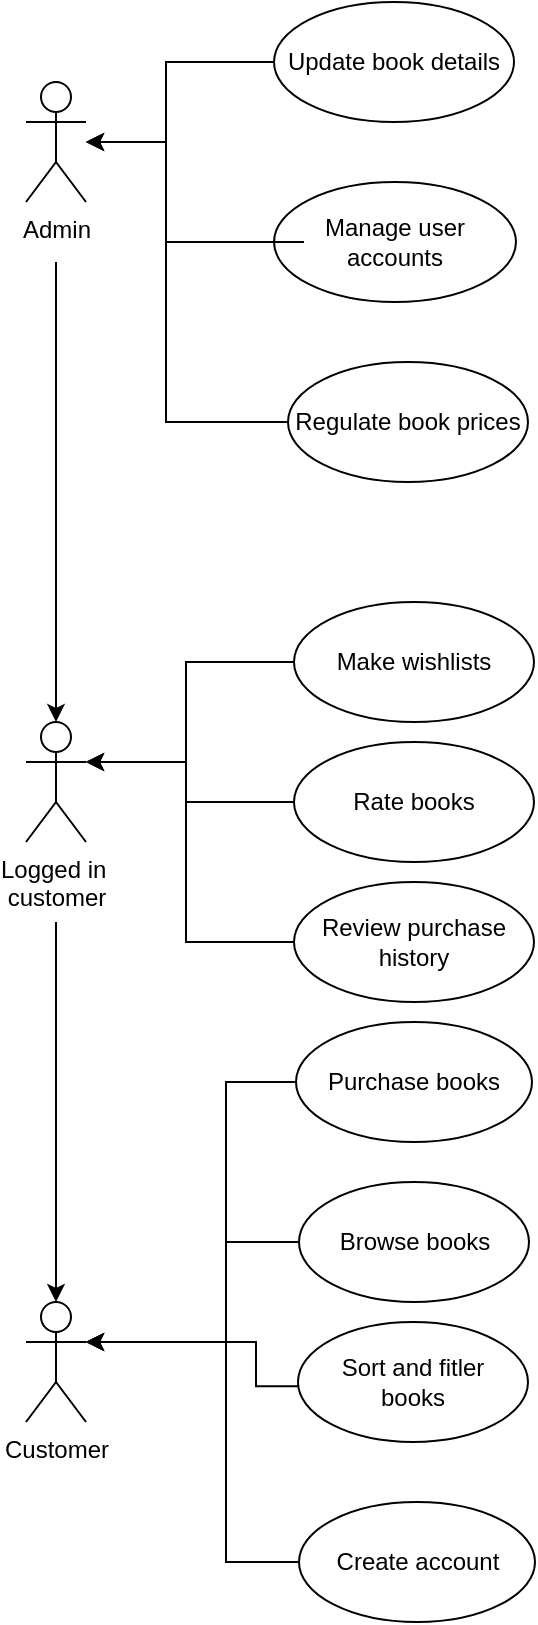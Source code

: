 <mxfile version="24.7.17">
  <diagram name="Stránka-1" id="-2jwoPnZxHmqPVrUrSs0">
    <mxGraphModel dx="1481" dy="784" grid="1" gridSize="10" guides="1" tooltips="1" connect="1" arrows="1" fold="1" page="1" pageScale="1" pageWidth="827" pageHeight="1169" math="0" shadow="0">
      <root>
        <mxCell id="0" />
        <mxCell id="1" parent="0" />
        <mxCell id="dpCKKXz4aF1qlXy8D-mq-1" value="Admin" style="shape=umlActor;verticalLabelPosition=bottom;verticalAlign=top;html=1;outlineConnect=0;" parent="1" vertex="1">
          <mxGeometry x="230" y="60" width="30" height="60" as="geometry" />
        </mxCell>
        <mxCell id="dpCKKXz4aF1qlXy8D-mq-2" value="Logged in&amp;nbsp;&lt;div&gt;customer&lt;/div&gt;" style="shape=umlActor;verticalLabelPosition=bottom;verticalAlign=top;html=1;outlineConnect=0;" parent="1" vertex="1">
          <mxGeometry x="230" y="380" width="30" height="60" as="geometry" />
        </mxCell>
        <mxCell id="dpCKKXz4aF1qlXy8D-mq-3" value="Customer" style="shape=umlActor;verticalLabelPosition=bottom;verticalAlign=top;html=1;outlineConnect=0;" parent="1" vertex="1">
          <mxGeometry x="230" y="670" width="30" height="60" as="geometry" />
        </mxCell>
        <mxCell id="dpCKKXz4aF1qlXy8D-mq-5" value="Browse books" style="ellipse;whiteSpace=wrap;html=1;" parent="1" vertex="1">
          <mxGeometry x="366.5" y="610" width="115" height="60" as="geometry" />
        </mxCell>
        <mxCell id="dpCKKXz4aF1qlXy8D-mq-22" style="edgeStyle=orthogonalEdgeStyle;rounded=0;orthogonalLoop=1;jettySize=auto;html=1;entryX=1;entryY=0.333;entryDx=0;entryDy=0;entryPerimeter=0;" parent="1" source="dpCKKXz4aF1qlXy8D-mq-6" target="dpCKKXz4aF1qlXy8D-mq-3" edge="1">
          <mxGeometry relative="1" as="geometry">
            <Array as="points">
              <mxPoint x="330" y="560" />
              <mxPoint x="330" y="690" />
            </Array>
          </mxGeometry>
        </mxCell>
        <mxCell id="dpCKKXz4aF1qlXy8D-mq-6" value="Purchase books" style="ellipse;whiteSpace=wrap;html=1;strokeColor=default;align=center;verticalAlign=middle;fontFamily=Helvetica;fontSize=12;fontColor=default;fillColor=default;" parent="1" vertex="1">
          <mxGeometry x="365" y="530" width="118" height="60" as="geometry" />
        </mxCell>
        <mxCell id="dpCKKXz4aF1qlXy8D-mq-24" style="edgeStyle=orthogonalEdgeStyle;rounded=0;orthogonalLoop=1;jettySize=auto;html=1;entryX=0.5;entryY=0.5;entryDx=0;entryDy=0;entryPerimeter=0;exitX=0.004;exitY=0.535;exitDx=0;exitDy=0;exitPerimeter=0;" parent="1" source="dpCKKXz4aF1qlXy8D-mq-7" edge="1">
          <mxGeometry relative="1" as="geometry">
            <mxPoint x="381" y="700" as="sourcePoint" />
            <mxPoint x="260" y="690" as="targetPoint" />
            <Array as="points">
              <mxPoint x="345" y="712" />
              <mxPoint x="345" y="690" />
            </Array>
          </mxGeometry>
        </mxCell>
        <mxCell id="dpCKKXz4aF1qlXy8D-mq-7" value="Sort and fitler&lt;div&gt;books&lt;/div&gt;" style="ellipse;whiteSpace=wrap;html=1;" parent="1" vertex="1">
          <mxGeometry x="366" y="680" width="115" height="60" as="geometry" />
        </mxCell>
        <mxCell id="ExAoTmcCdbNUSCYIkKqm-4" style="edgeStyle=orthogonalEdgeStyle;rounded=0;orthogonalLoop=1;jettySize=auto;html=1;fontFamily=Helvetica;fontSize=12;fontColor=default;" edge="1" parent="1" source="dpCKKXz4aF1qlXy8D-mq-9" target="dpCKKXz4aF1qlXy8D-mq-3">
          <mxGeometry relative="1" as="geometry">
            <Array as="points">
              <mxPoint x="330" y="800" />
              <mxPoint x="330" y="690" />
            </Array>
          </mxGeometry>
        </mxCell>
        <mxCell id="dpCKKXz4aF1qlXy8D-mq-9" value="Create account" style="ellipse;whiteSpace=wrap;html=1;" parent="1" vertex="1">
          <mxGeometry x="366.5" y="770" width="118" height="60" as="geometry" />
        </mxCell>
        <mxCell id="dpCKKXz4aF1qlXy8D-mq-10" value="Review purchase history" style="ellipse;whiteSpace=wrap;html=1;strokeColor=default;align=center;verticalAlign=middle;fontFamily=Helvetica;fontSize=12;fontColor=default;fillColor=default;" parent="1" vertex="1">
          <mxGeometry x="364" y="460" width="120" height="60" as="geometry" />
        </mxCell>
        <mxCell id="dpCKKXz4aF1qlXy8D-mq-20" style="edgeStyle=orthogonalEdgeStyle;rounded=0;orthogonalLoop=1;jettySize=auto;html=1;" parent="1" source="dpCKKXz4aF1qlXy8D-mq-11" edge="1">
          <mxGeometry relative="1" as="geometry">
            <mxPoint x="260" y="400" as="targetPoint" />
            <Array as="points">
              <mxPoint x="310" y="420" />
              <mxPoint x="310" y="400" />
            </Array>
          </mxGeometry>
        </mxCell>
        <mxCell id="dpCKKXz4aF1qlXy8D-mq-11" value="Rate books" style="ellipse;whiteSpace=wrap;html=1;" parent="1" vertex="1">
          <mxGeometry x="364" y="390" width="120" height="60" as="geometry" />
        </mxCell>
        <mxCell id="dpCKKXz4aF1qlXy8D-mq-19" style="edgeStyle=orthogonalEdgeStyle;rounded=0;orthogonalLoop=1;jettySize=auto;html=1;" parent="1" source="dpCKKXz4aF1qlXy8D-mq-12" edge="1">
          <mxGeometry relative="1" as="geometry">
            <mxPoint x="260" y="400" as="targetPoint" />
            <Array as="points">
              <mxPoint x="310" y="350" />
              <mxPoint x="310" y="400" />
            </Array>
          </mxGeometry>
        </mxCell>
        <mxCell id="dpCKKXz4aF1qlXy8D-mq-12" value="Make wishlists" style="ellipse;whiteSpace=wrap;html=1;" parent="1" vertex="1">
          <mxGeometry x="364" y="320" width="120" height="60" as="geometry" />
        </mxCell>
        <mxCell id="dpCKKXz4aF1qlXy8D-mq-18" style="edgeStyle=orthogonalEdgeStyle;rounded=0;orthogonalLoop=1;jettySize=auto;html=1;" parent="1" source="dpCKKXz4aF1qlXy8D-mq-13" target="dpCKKXz4aF1qlXy8D-mq-1" edge="1">
          <mxGeometry relative="1" as="geometry">
            <Array as="points">
              <mxPoint x="300" y="50" />
              <mxPoint x="300" y="90" />
            </Array>
          </mxGeometry>
        </mxCell>
        <mxCell id="dpCKKXz4aF1qlXy8D-mq-13" value="Update book details" style="ellipse;whiteSpace=wrap;html=1;" parent="1" vertex="1">
          <mxGeometry x="354" y="20" width="120" height="60" as="geometry" />
        </mxCell>
        <mxCell id="dpCKKXz4aF1qlXy8D-mq-17" style="edgeStyle=orthogonalEdgeStyle;rounded=0;orthogonalLoop=1;jettySize=auto;html=1;exitX=0;exitY=0.5;exitDx=0;exitDy=0;" parent="1" source="dpCKKXz4aF1qlXy8D-mq-15" edge="1" target="dpCKKXz4aF1qlXy8D-mq-1">
          <mxGeometry relative="1" as="geometry">
            <mxPoint x="260" y="270" as="targetPoint" />
            <mxPoint x="360.0" y="280" as="sourcePoint" />
            <Array as="points">
              <mxPoint x="300" y="230" />
              <mxPoint x="300" y="90" />
            </Array>
          </mxGeometry>
        </mxCell>
        <mxCell id="dpCKKXz4aF1qlXy8D-mq-14" value="Manage user accounts" style="ellipse;whiteSpace=wrap;html=1;" parent="1" vertex="1">
          <mxGeometry x="354" y="110" width="121" height="60" as="geometry" />
        </mxCell>
        <mxCell id="dpCKKXz4aF1qlXy8D-mq-15" value="Regulate book prices" style="ellipse;whiteSpace=wrap;html=1;" parent="1" vertex="1">
          <mxGeometry x="361" y="200" width="120" height="60" as="geometry" />
        </mxCell>
        <mxCell id="dpCKKXz4aF1qlXy8D-mq-23" style="edgeStyle=orthogonalEdgeStyle;rounded=0;orthogonalLoop=1;jettySize=auto;html=1;exitX=0;exitY=0.5;exitDx=0;exitDy=0;" parent="1" source="dpCKKXz4aF1qlXy8D-mq-5" edge="1">
          <mxGeometry relative="1" as="geometry">
            <Array as="points">
              <mxPoint x="330" y="640" />
              <mxPoint x="330" y="690" />
            </Array>
            <mxPoint x="360" y="640" as="sourcePoint" />
            <mxPoint x="260" y="690" as="targetPoint" />
          </mxGeometry>
        </mxCell>
        <mxCell id="dpCKKXz4aF1qlXy8D-mq-26" value="" style="endArrow=classic;html=1;rounded=0;" parent="1" target="dpCKKXz4aF1qlXy8D-mq-2" edge="1">
          <mxGeometry width="50" height="50" relative="1" as="geometry">
            <mxPoint x="245" y="150" as="sourcePoint" />
            <mxPoint x="450" y="430" as="targetPoint" />
            <Array as="points">
              <mxPoint x="245" y="370" />
            </Array>
          </mxGeometry>
        </mxCell>
        <mxCell id="dpCKKXz4aF1qlXy8D-mq-27" value="" style="endArrow=classic;html=1;rounded=0;entryX=0.5;entryY=0;entryDx=0;entryDy=0;entryPerimeter=0;" parent="1" target="dpCKKXz4aF1qlXy8D-mq-3" edge="1">
          <mxGeometry width="50" height="50" relative="1" as="geometry">
            <mxPoint x="245" y="480" as="sourcePoint" />
            <mxPoint x="255" y="390" as="targetPoint" />
          </mxGeometry>
        </mxCell>
        <mxCell id="ExAoTmcCdbNUSCYIkKqm-5" style="edgeStyle=orthogonalEdgeStyle;rounded=0;orthogonalLoop=1;jettySize=auto;html=1;entryX=0.5;entryY=0.5;entryDx=0;entryDy=0;entryPerimeter=0;fontFamily=Helvetica;fontSize=12;fontColor=default;" edge="1" parent="1">
          <mxGeometry relative="1" as="geometry">
            <mxPoint x="369.0" y="140" as="sourcePoint" />
            <mxPoint x="260" y="90" as="targetPoint" />
            <Array as="points">
              <mxPoint x="300" y="140" />
              <mxPoint x="300" y="90" />
            </Array>
          </mxGeometry>
        </mxCell>
        <mxCell id="ExAoTmcCdbNUSCYIkKqm-8" style="edgeStyle=orthogonalEdgeStyle;rounded=0;orthogonalLoop=1;jettySize=auto;html=1;entryX=1;entryY=0.333;entryDx=0;entryDy=0;entryPerimeter=0;fontFamily=Helvetica;fontSize=12;fontColor=default;" edge="1" parent="1" source="dpCKKXz4aF1qlXy8D-mq-10" target="dpCKKXz4aF1qlXy8D-mq-2">
          <mxGeometry relative="1" as="geometry">
            <Array as="points">
              <mxPoint x="310" y="490" />
              <mxPoint x="310" y="400" />
            </Array>
          </mxGeometry>
        </mxCell>
      </root>
    </mxGraphModel>
  </diagram>
</mxfile>
